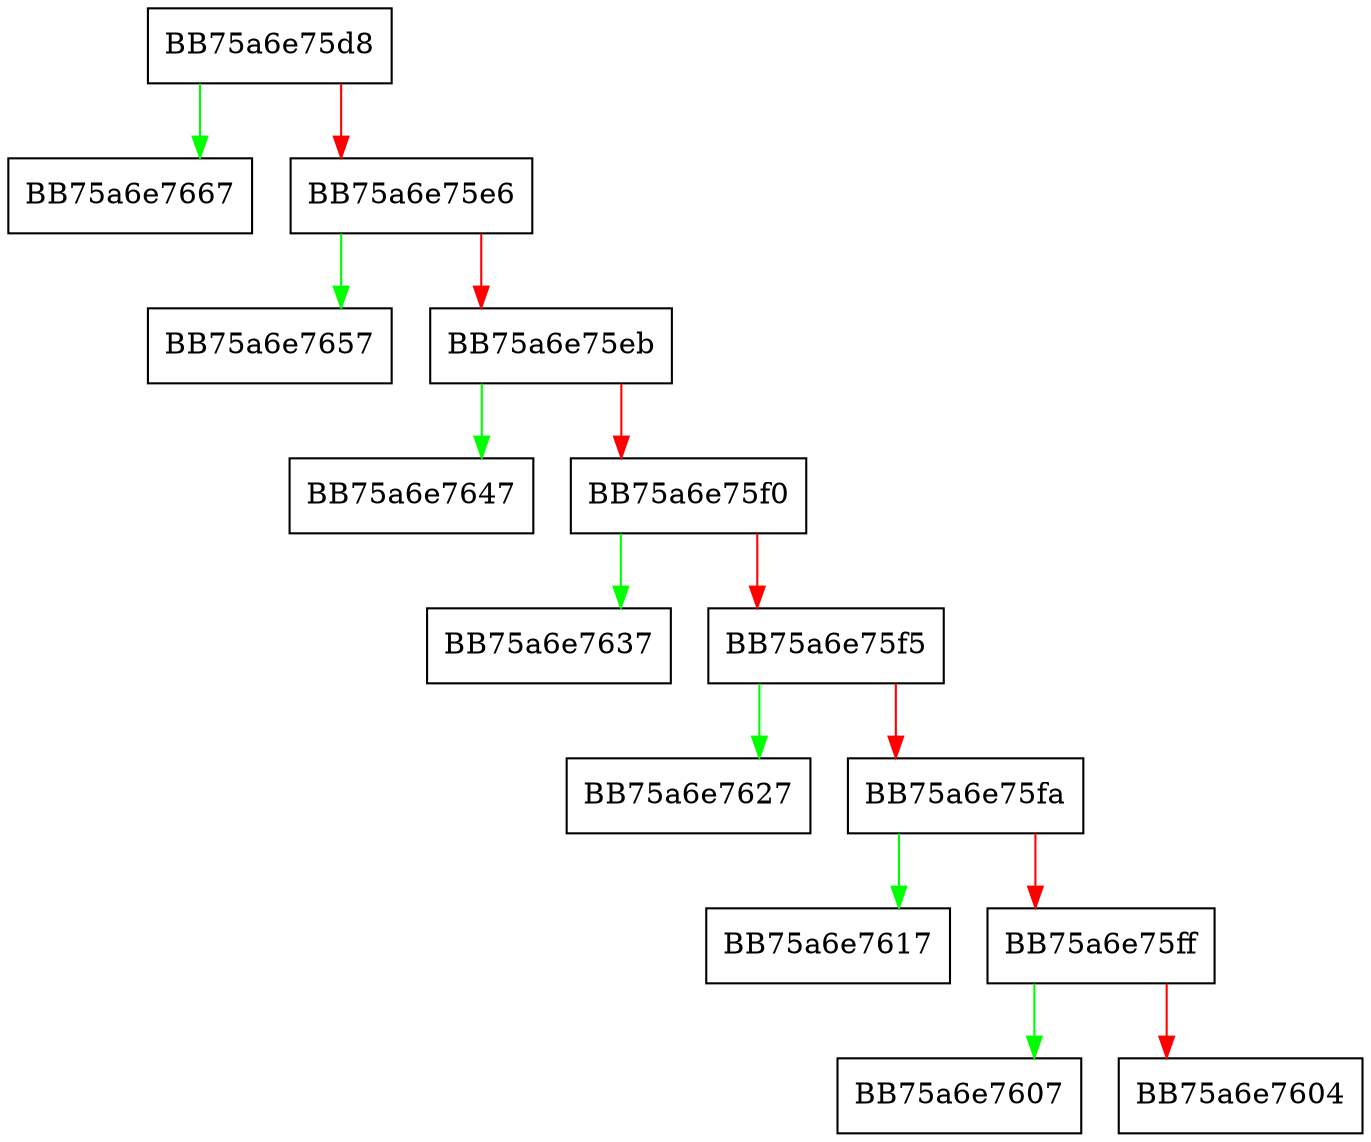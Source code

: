 digraph delegate {
  node [shape="box"];
  graph [splines=ortho];
  BB75a6e75d8 -> BB75a6e7667 [color="green"];
  BB75a6e75d8 -> BB75a6e75e6 [color="red"];
  BB75a6e75e6 -> BB75a6e7657 [color="green"];
  BB75a6e75e6 -> BB75a6e75eb [color="red"];
  BB75a6e75eb -> BB75a6e7647 [color="green"];
  BB75a6e75eb -> BB75a6e75f0 [color="red"];
  BB75a6e75f0 -> BB75a6e7637 [color="green"];
  BB75a6e75f0 -> BB75a6e75f5 [color="red"];
  BB75a6e75f5 -> BB75a6e7627 [color="green"];
  BB75a6e75f5 -> BB75a6e75fa [color="red"];
  BB75a6e75fa -> BB75a6e7617 [color="green"];
  BB75a6e75fa -> BB75a6e75ff [color="red"];
  BB75a6e75ff -> BB75a6e7607 [color="green"];
  BB75a6e75ff -> BB75a6e7604 [color="red"];
}